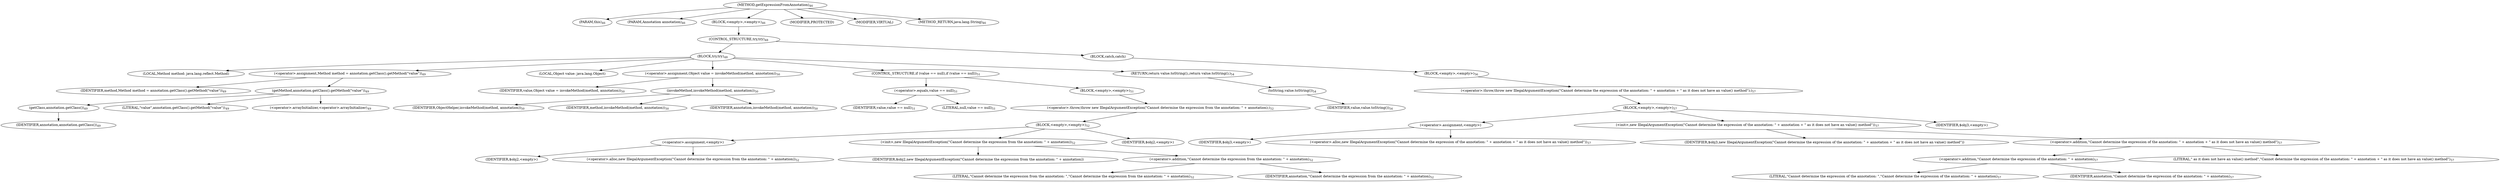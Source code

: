 digraph "getExpressionFromAnnotation" {  
"84" [label = <(METHOD,getExpressionFromAnnotation)<SUB>46</SUB>> ]
"85" [label = <(PARAM,this)<SUB>46</SUB>> ]
"86" [label = <(PARAM,Annotation annotation)<SUB>46</SUB>> ]
"87" [label = <(BLOCK,&lt;empty&gt;,&lt;empty&gt;)<SUB>46</SUB>> ]
"88" [label = <(CONTROL_STRUCTURE,try,try)<SUB>48</SUB>> ]
"89" [label = <(BLOCK,try,try)<SUB>48</SUB>> ]
"90" [label = <(LOCAL,Method method: java.lang.reflect.Method)> ]
"91" [label = <(&lt;operator&gt;.assignment,Method method = annotation.getClass().getMethod(&quot;value&quot;))<SUB>49</SUB>> ]
"92" [label = <(IDENTIFIER,method,Method method = annotation.getClass().getMethod(&quot;value&quot;))<SUB>49</SUB>> ]
"93" [label = <(getMethod,annotation.getClass().getMethod(&quot;value&quot;))<SUB>49</SUB>> ]
"94" [label = <(getClass,annotation.getClass())<SUB>49</SUB>> ]
"95" [label = <(IDENTIFIER,annotation,annotation.getClass())<SUB>49</SUB>> ]
"96" [label = <(LITERAL,&quot;value&quot;,annotation.getClass().getMethod(&quot;value&quot;))<SUB>49</SUB>> ]
"97" [label = <(&lt;operator&gt;.arrayInitializer,&lt;operator&gt;.arrayInitializer)<SUB>49</SUB>> ]
"98" [label = <(LOCAL,Object value: java.lang.Object)> ]
"99" [label = <(&lt;operator&gt;.assignment,Object value = invokeMethod(method, annotation))<SUB>50</SUB>> ]
"100" [label = <(IDENTIFIER,value,Object value = invokeMethod(method, annotation))<SUB>50</SUB>> ]
"101" [label = <(invokeMethod,invokeMethod(method, annotation))<SUB>50</SUB>> ]
"102" [label = <(IDENTIFIER,ObjectHelper,invokeMethod(method, annotation))<SUB>50</SUB>> ]
"103" [label = <(IDENTIFIER,method,invokeMethod(method, annotation))<SUB>50</SUB>> ]
"104" [label = <(IDENTIFIER,annotation,invokeMethod(method, annotation))<SUB>50</SUB>> ]
"105" [label = <(CONTROL_STRUCTURE,if (value == null),if (value == null))<SUB>51</SUB>> ]
"106" [label = <(&lt;operator&gt;.equals,value == null)<SUB>51</SUB>> ]
"107" [label = <(IDENTIFIER,value,value == null)<SUB>51</SUB>> ]
"108" [label = <(LITERAL,null,value == null)<SUB>51</SUB>> ]
"109" [label = <(BLOCK,&lt;empty&gt;,&lt;empty&gt;)<SUB>51</SUB>> ]
"110" [label = <(&lt;operator&gt;.throw,throw new IllegalArgumentException(&quot;Cannot determine the expression from the annotation: &quot; + annotation);)<SUB>52</SUB>> ]
"111" [label = <(BLOCK,&lt;empty&gt;,&lt;empty&gt;)<SUB>52</SUB>> ]
"112" [label = <(&lt;operator&gt;.assignment,&lt;empty&gt;)> ]
"113" [label = <(IDENTIFIER,$obj2,&lt;empty&gt;)> ]
"114" [label = <(&lt;operator&gt;.alloc,new IllegalArgumentException(&quot;Cannot determine the expression from the annotation: &quot; + annotation))<SUB>52</SUB>> ]
"115" [label = <(&lt;init&gt;,new IllegalArgumentException(&quot;Cannot determine the expression from the annotation: &quot; + annotation))<SUB>52</SUB>> ]
"116" [label = <(IDENTIFIER,$obj2,new IllegalArgumentException(&quot;Cannot determine the expression from the annotation: &quot; + annotation))> ]
"117" [label = <(&lt;operator&gt;.addition,&quot;Cannot determine the expression from the annotation: &quot; + annotation)<SUB>52</SUB>> ]
"118" [label = <(LITERAL,&quot;Cannot determine the expression from the annotation: &quot;,&quot;Cannot determine the expression from the annotation: &quot; + annotation)<SUB>52</SUB>> ]
"119" [label = <(IDENTIFIER,annotation,&quot;Cannot determine the expression from the annotation: &quot; + annotation)<SUB>52</SUB>> ]
"120" [label = <(IDENTIFIER,$obj2,&lt;empty&gt;)> ]
"121" [label = <(RETURN,return value.toString();,return value.toString();)<SUB>54</SUB>> ]
"122" [label = <(toString,value.toString())<SUB>54</SUB>> ]
"123" [label = <(IDENTIFIER,value,value.toString())<SUB>54</SUB>> ]
"124" [label = <(BLOCK,catch,catch)> ]
"125" [label = <(BLOCK,&lt;empty&gt;,&lt;empty&gt;)<SUB>56</SUB>> ]
"126" [label = <(&lt;operator&gt;.throw,throw new IllegalArgumentException(&quot;Cannot determine the expression of the annotation: &quot; + annotation + &quot; as it does not have an value() method&quot;);)<SUB>57</SUB>> ]
"127" [label = <(BLOCK,&lt;empty&gt;,&lt;empty&gt;)<SUB>57</SUB>> ]
"128" [label = <(&lt;operator&gt;.assignment,&lt;empty&gt;)> ]
"129" [label = <(IDENTIFIER,$obj3,&lt;empty&gt;)> ]
"130" [label = <(&lt;operator&gt;.alloc,new IllegalArgumentException(&quot;Cannot determine the expression of the annotation: &quot; + annotation + &quot; as it does not have an value() method&quot;))<SUB>57</SUB>> ]
"131" [label = <(&lt;init&gt;,new IllegalArgumentException(&quot;Cannot determine the expression of the annotation: &quot; + annotation + &quot; as it does not have an value() method&quot;))<SUB>57</SUB>> ]
"132" [label = <(IDENTIFIER,$obj3,new IllegalArgumentException(&quot;Cannot determine the expression of the annotation: &quot; + annotation + &quot; as it does not have an value() method&quot;))> ]
"133" [label = <(&lt;operator&gt;.addition,&quot;Cannot determine the expression of the annotation: &quot; + annotation + &quot; as it does not have an value() method&quot;)<SUB>57</SUB>> ]
"134" [label = <(&lt;operator&gt;.addition,&quot;Cannot determine the expression of the annotation: &quot; + annotation)<SUB>57</SUB>> ]
"135" [label = <(LITERAL,&quot;Cannot determine the expression of the annotation: &quot;,&quot;Cannot determine the expression of the annotation: &quot; + annotation)<SUB>57</SUB>> ]
"136" [label = <(IDENTIFIER,annotation,&quot;Cannot determine the expression of the annotation: &quot; + annotation)<SUB>57</SUB>> ]
"137" [label = <(LITERAL,&quot; as it does not have an value() method&quot;,&quot;Cannot determine the expression of the annotation: &quot; + annotation + &quot; as it does not have an value() method&quot;)<SUB>57</SUB>> ]
"138" [label = <(IDENTIFIER,$obj3,&lt;empty&gt;)> ]
"139" [label = <(MODIFIER,PROTECTED)> ]
"140" [label = <(MODIFIER,VIRTUAL)> ]
"141" [label = <(METHOD_RETURN,java.lang.String)<SUB>46</SUB>> ]
  "84" -> "85" 
  "84" -> "86" 
  "84" -> "87" 
  "84" -> "139" 
  "84" -> "140" 
  "84" -> "141" 
  "87" -> "88" 
  "88" -> "89" 
  "88" -> "124" 
  "89" -> "90" 
  "89" -> "91" 
  "89" -> "98" 
  "89" -> "99" 
  "89" -> "105" 
  "89" -> "121" 
  "91" -> "92" 
  "91" -> "93" 
  "93" -> "94" 
  "93" -> "96" 
  "93" -> "97" 
  "94" -> "95" 
  "99" -> "100" 
  "99" -> "101" 
  "101" -> "102" 
  "101" -> "103" 
  "101" -> "104" 
  "105" -> "106" 
  "105" -> "109" 
  "106" -> "107" 
  "106" -> "108" 
  "109" -> "110" 
  "110" -> "111" 
  "111" -> "112" 
  "111" -> "115" 
  "111" -> "120" 
  "112" -> "113" 
  "112" -> "114" 
  "115" -> "116" 
  "115" -> "117" 
  "117" -> "118" 
  "117" -> "119" 
  "121" -> "122" 
  "122" -> "123" 
  "124" -> "125" 
  "125" -> "126" 
  "126" -> "127" 
  "127" -> "128" 
  "127" -> "131" 
  "127" -> "138" 
  "128" -> "129" 
  "128" -> "130" 
  "131" -> "132" 
  "131" -> "133" 
  "133" -> "134" 
  "133" -> "137" 
  "134" -> "135" 
  "134" -> "136" 
}
